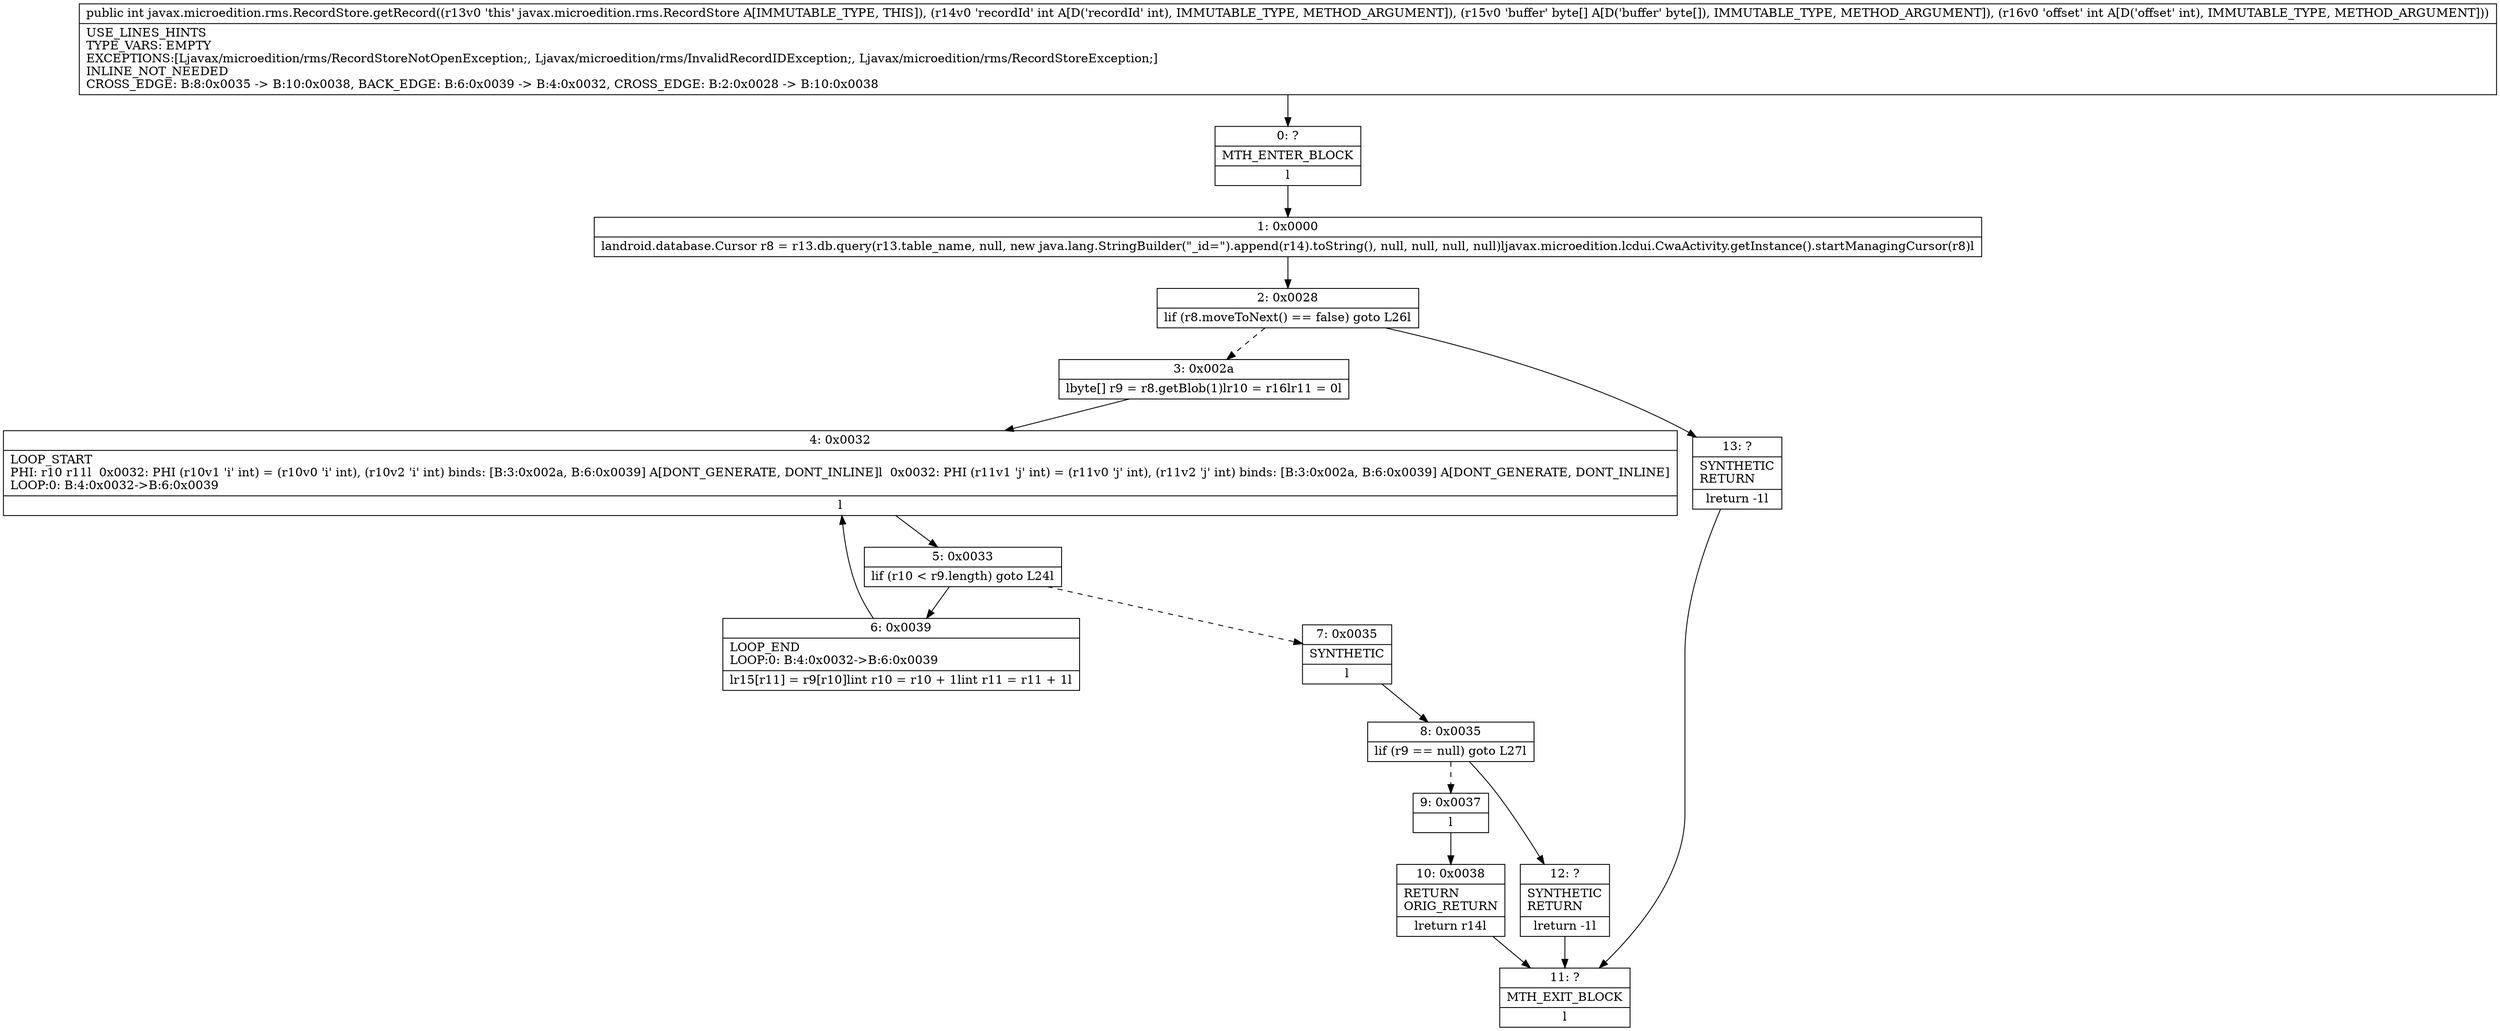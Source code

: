 digraph "CFG forjavax.microedition.rms.RecordStore.getRecord(I[BI)I" {
Node_0 [shape=record,label="{0\:\ ?|MTH_ENTER_BLOCK\l|l}"];
Node_1 [shape=record,label="{1\:\ 0x0000|landroid.database.Cursor r8 = r13.db.query(r13.table_name, null, new java.lang.StringBuilder(\"_id=\").append(r14).toString(), null, null, null, null)ljavax.microedition.lcdui.CwaActivity.getInstance().startManagingCursor(r8)l}"];
Node_2 [shape=record,label="{2\:\ 0x0028|lif (r8.moveToNext() == false) goto L26l}"];
Node_3 [shape=record,label="{3\:\ 0x002a|lbyte[] r9 = r8.getBlob(1)lr10 = r16lr11 = 0l}"];
Node_4 [shape=record,label="{4\:\ 0x0032|LOOP_START\lPHI: r10 r11l  0x0032: PHI (r10v1 'i' int) = (r10v0 'i' int), (r10v2 'i' int) binds: [B:3:0x002a, B:6:0x0039] A[DONT_GENERATE, DONT_INLINE]l  0x0032: PHI (r11v1 'j' int) = (r11v0 'j' int), (r11v2 'j' int) binds: [B:3:0x002a, B:6:0x0039] A[DONT_GENERATE, DONT_INLINE]\lLOOP:0: B:4:0x0032\-\>B:6:0x0039\l|l}"];
Node_5 [shape=record,label="{5\:\ 0x0033|lif (r10 \< r9.length) goto L24l}"];
Node_6 [shape=record,label="{6\:\ 0x0039|LOOP_END\lLOOP:0: B:4:0x0032\-\>B:6:0x0039\l|lr15[r11] = r9[r10]lint r10 = r10 + 1lint r11 = r11 + 1l}"];
Node_7 [shape=record,label="{7\:\ 0x0035|SYNTHETIC\l|l}"];
Node_8 [shape=record,label="{8\:\ 0x0035|lif (r9 == null) goto L27l}"];
Node_9 [shape=record,label="{9\:\ 0x0037|l}"];
Node_10 [shape=record,label="{10\:\ 0x0038|RETURN\lORIG_RETURN\l|lreturn r14l}"];
Node_11 [shape=record,label="{11\:\ ?|MTH_EXIT_BLOCK\l|l}"];
Node_12 [shape=record,label="{12\:\ ?|SYNTHETIC\lRETURN\l|lreturn \-1l}"];
Node_13 [shape=record,label="{13\:\ ?|SYNTHETIC\lRETURN\l|lreturn \-1l}"];
MethodNode[shape=record,label="{public int javax.microedition.rms.RecordStore.getRecord((r13v0 'this' javax.microedition.rms.RecordStore A[IMMUTABLE_TYPE, THIS]), (r14v0 'recordId' int A[D('recordId' int), IMMUTABLE_TYPE, METHOD_ARGUMENT]), (r15v0 'buffer' byte[] A[D('buffer' byte[]), IMMUTABLE_TYPE, METHOD_ARGUMENT]), (r16v0 'offset' int A[D('offset' int), IMMUTABLE_TYPE, METHOD_ARGUMENT]))  | USE_LINES_HINTS\lTYPE_VARS: EMPTY\lEXCEPTIONS:[Ljavax\/microedition\/rms\/RecordStoreNotOpenException;, Ljavax\/microedition\/rms\/InvalidRecordIDException;, Ljavax\/microedition\/rms\/RecordStoreException;]\lINLINE_NOT_NEEDED\lCROSS_EDGE: B:8:0x0035 \-\> B:10:0x0038, BACK_EDGE: B:6:0x0039 \-\> B:4:0x0032, CROSS_EDGE: B:2:0x0028 \-\> B:10:0x0038\l}"];
MethodNode -> Node_0;
Node_0 -> Node_1;
Node_1 -> Node_2;
Node_2 -> Node_3[style=dashed];
Node_2 -> Node_13;
Node_3 -> Node_4;
Node_4 -> Node_5;
Node_5 -> Node_6;
Node_5 -> Node_7[style=dashed];
Node_6 -> Node_4;
Node_7 -> Node_8;
Node_8 -> Node_9[style=dashed];
Node_8 -> Node_12;
Node_9 -> Node_10;
Node_10 -> Node_11;
Node_12 -> Node_11;
Node_13 -> Node_11;
}

